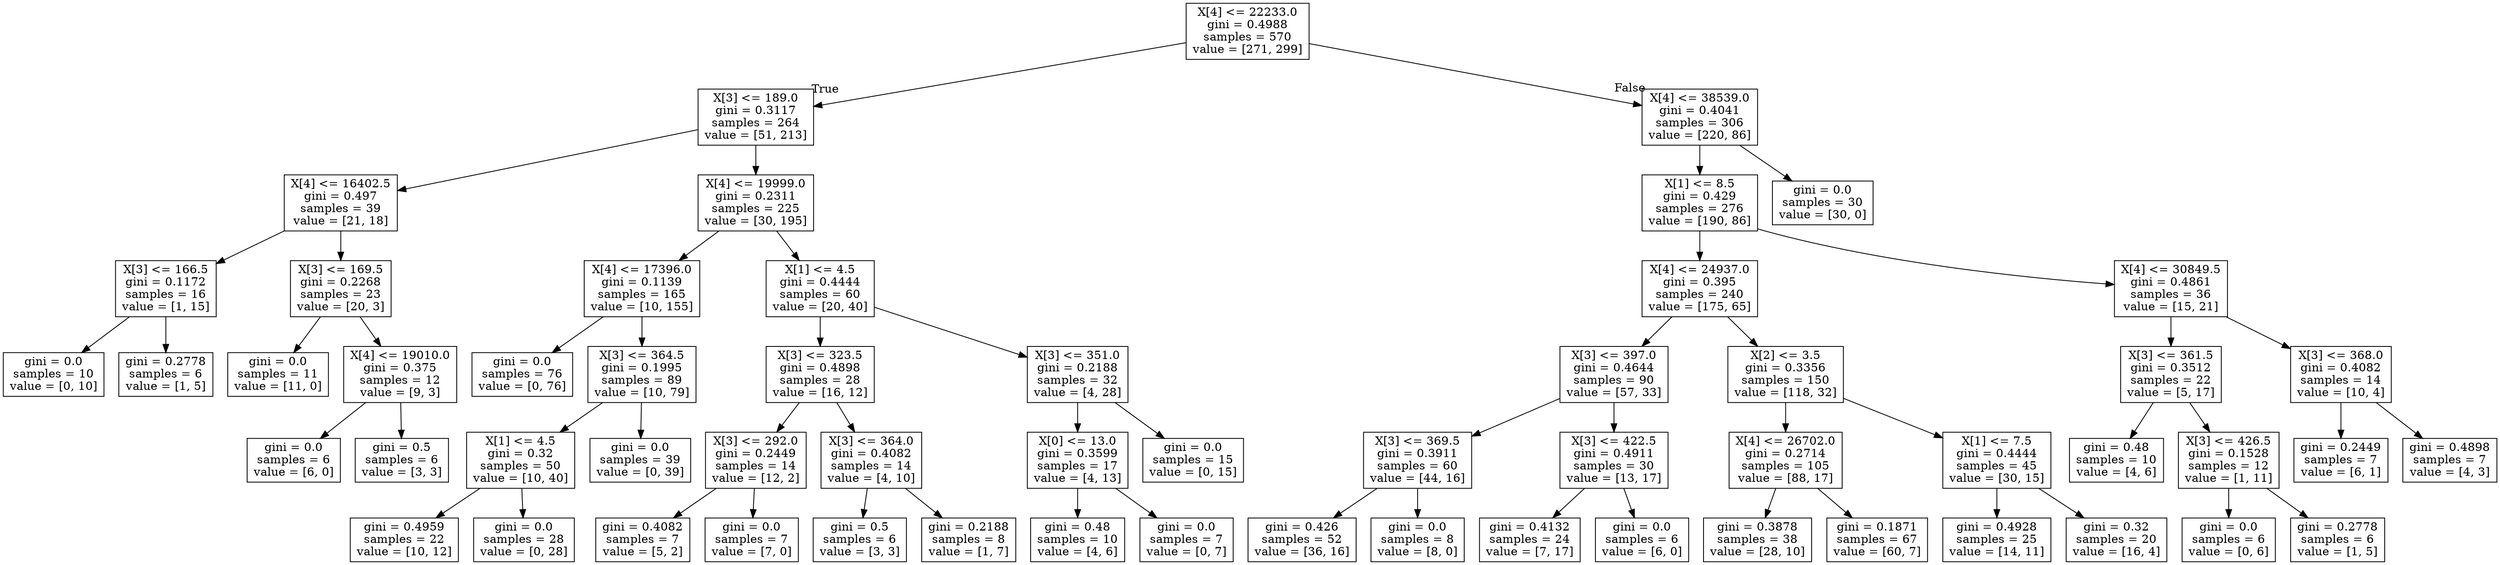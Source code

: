 digraph Tree {
node [shape=box] ;
0 [label="X[4] <= 22233.0\ngini = 0.4988\nsamples = 570\nvalue = [271, 299]"] ;
1 [label="X[3] <= 189.0\ngini = 0.3117\nsamples = 264\nvalue = [51, 213]"] ;
0 -> 1 [labeldistance=2.5, labelangle=45, headlabel="True"] ;
2 [label="X[4] <= 16402.5\ngini = 0.497\nsamples = 39\nvalue = [21, 18]"] ;
1 -> 2 ;
3 [label="X[3] <= 166.5\ngini = 0.1172\nsamples = 16\nvalue = [1, 15]"] ;
2 -> 3 ;
4 [label="gini = 0.0\nsamples = 10\nvalue = [0, 10]"] ;
3 -> 4 ;
5 [label="gini = 0.2778\nsamples = 6\nvalue = [1, 5]"] ;
3 -> 5 ;
6 [label="X[3] <= 169.5\ngini = 0.2268\nsamples = 23\nvalue = [20, 3]"] ;
2 -> 6 ;
7 [label="gini = 0.0\nsamples = 11\nvalue = [11, 0]"] ;
6 -> 7 ;
8 [label="X[4] <= 19010.0\ngini = 0.375\nsamples = 12\nvalue = [9, 3]"] ;
6 -> 8 ;
9 [label="gini = 0.0\nsamples = 6\nvalue = [6, 0]"] ;
8 -> 9 ;
10 [label="gini = 0.5\nsamples = 6\nvalue = [3, 3]"] ;
8 -> 10 ;
11 [label="X[4] <= 19999.0\ngini = 0.2311\nsamples = 225\nvalue = [30, 195]"] ;
1 -> 11 ;
12 [label="X[4] <= 17396.0\ngini = 0.1139\nsamples = 165\nvalue = [10, 155]"] ;
11 -> 12 ;
13 [label="gini = 0.0\nsamples = 76\nvalue = [0, 76]"] ;
12 -> 13 ;
14 [label="X[3] <= 364.5\ngini = 0.1995\nsamples = 89\nvalue = [10, 79]"] ;
12 -> 14 ;
15 [label="X[1] <= 4.5\ngini = 0.32\nsamples = 50\nvalue = [10, 40]"] ;
14 -> 15 ;
16 [label="gini = 0.4959\nsamples = 22\nvalue = [10, 12]"] ;
15 -> 16 ;
17 [label="gini = 0.0\nsamples = 28\nvalue = [0, 28]"] ;
15 -> 17 ;
18 [label="gini = 0.0\nsamples = 39\nvalue = [0, 39]"] ;
14 -> 18 ;
19 [label="X[1] <= 4.5\ngini = 0.4444\nsamples = 60\nvalue = [20, 40]"] ;
11 -> 19 ;
20 [label="X[3] <= 323.5\ngini = 0.4898\nsamples = 28\nvalue = [16, 12]"] ;
19 -> 20 ;
21 [label="X[3] <= 292.0\ngini = 0.2449\nsamples = 14\nvalue = [12, 2]"] ;
20 -> 21 ;
22 [label="gini = 0.4082\nsamples = 7\nvalue = [5, 2]"] ;
21 -> 22 ;
23 [label="gini = 0.0\nsamples = 7\nvalue = [7, 0]"] ;
21 -> 23 ;
24 [label="X[3] <= 364.0\ngini = 0.4082\nsamples = 14\nvalue = [4, 10]"] ;
20 -> 24 ;
25 [label="gini = 0.5\nsamples = 6\nvalue = [3, 3]"] ;
24 -> 25 ;
26 [label="gini = 0.2188\nsamples = 8\nvalue = [1, 7]"] ;
24 -> 26 ;
27 [label="X[3] <= 351.0\ngini = 0.2188\nsamples = 32\nvalue = [4, 28]"] ;
19 -> 27 ;
28 [label="X[0] <= 13.0\ngini = 0.3599\nsamples = 17\nvalue = [4, 13]"] ;
27 -> 28 ;
29 [label="gini = 0.48\nsamples = 10\nvalue = [4, 6]"] ;
28 -> 29 ;
30 [label="gini = 0.0\nsamples = 7\nvalue = [0, 7]"] ;
28 -> 30 ;
31 [label="gini = 0.0\nsamples = 15\nvalue = [0, 15]"] ;
27 -> 31 ;
32 [label="X[4] <= 38539.0\ngini = 0.4041\nsamples = 306\nvalue = [220, 86]"] ;
0 -> 32 [labeldistance=2.5, labelangle=-45, headlabel="False"] ;
33 [label="X[1] <= 8.5\ngini = 0.429\nsamples = 276\nvalue = [190, 86]"] ;
32 -> 33 ;
34 [label="X[4] <= 24937.0\ngini = 0.395\nsamples = 240\nvalue = [175, 65]"] ;
33 -> 34 ;
35 [label="X[3] <= 397.0\ngini = 0.4644\nsamples = 90\nvalue = [57, 33]"] ;
34 -> 35 ;
36 [label="X[3] <= 369.5\ngini = 0.3911\nsamples = 60\nvalue = [44, 16]"] ;
35 -> 36 ;
37 [label="gini = 0.426\nsamples = 52\nvalue = [36, 16]"] ;
36 -> 37 ;
38 [label="gini = 0.0\nsamples = 8\nvalue = [8, 0]"] ;
36 -> 38 ;
39 [label="X[3] <= 422.5\ngini = 0.4911\nsamples = 30\nvalue = [13, 17]"] ;
35 -> 39 ;
40 [label="gini = 0.4132\nsamples = 24\nvalue = [7, 17]"] ;
39 -> 40 ;
41 [label="gini = 0.0\nsamples = 6\nvalue = [6, 0]"] ;
39 -> 41 ;
42 [label="X[2] <= 3.5\ngini = 0.3356\nsamples = 150\nvalue = [118, 32]"] ;
34 -> 42 ;
43 [label="X[4] <= 26702.0\ngini = 0.2714\nsamples = 105\nvalue = [88, 17]"] ;
42 -> 43 ;
44 [label="gini = 0.3878\nsamples = 38\nvalue = [28, 10]"] ;
43 -> 44 ;
45 [label="gini = 0.1871\nsamples = 67\nvalue = [60, 7]"] ;
43 -> 45 ;
46 [label="X[1] <= 7.5\ngini = 0.4444\nsamples = 45\nvalue = [30, 15]"] ;
42 -> 46 ;
47 [label="gini = 0.4928\nsamples = 25\nvalue = [14, 11]"] ;
46 -> 47 ;
48 [label="gini = 0.32\nsamples = 20\nvalue = [16, 4]"] ;
46 -> 48 ;
49 [label="X[4] <= 30849.5\ngini = 0.4861\nsamples = 36\nvalue = [15, 21]"] ;
33 -> 49 ;
50 [label="X[3] <= 361.5\ngini = 0.3512\nsamples = 22\nvalue = [5, 17]"] ;
49 -> 50 ;
51 [label="gini = 0.48\nsamples = 10\nvalue = [4, 6]"] ;
50 -> 51 ;
52 [label="X[3] <= 426.5\ngini = 0.1528\nsamples = 12\nvalue = [1, 11]"] ;
50 -> 52 ;
53 [label="gini = 0.0\nsamples = 6\nvalue = [0, 6]"] ;
52 -> 53 ;
54 [label="gini = 0.2778\nsamples = 6\nvalue = [1, 5]"] ;
52 -> 54 ;
55 [label="X[3] <= 368.0\ngini = 0.4082\nsamples = 14\nvalue = [10, 4]"] ;
49 -> 55 ;
56 [label="gini = 0.2449\nsamples = 7\nvalue = [6, 1]"] ;
55 -> 56 ;
57 [label="gini = 0.4898\nsamples = 7\nvalue = [4, 3]"] ;
55 -> 57 ;
58 [label="gini = 0.0\nsamples = 30\nvalue = [30, 0]"] ;
32 -> 58 ;
}
